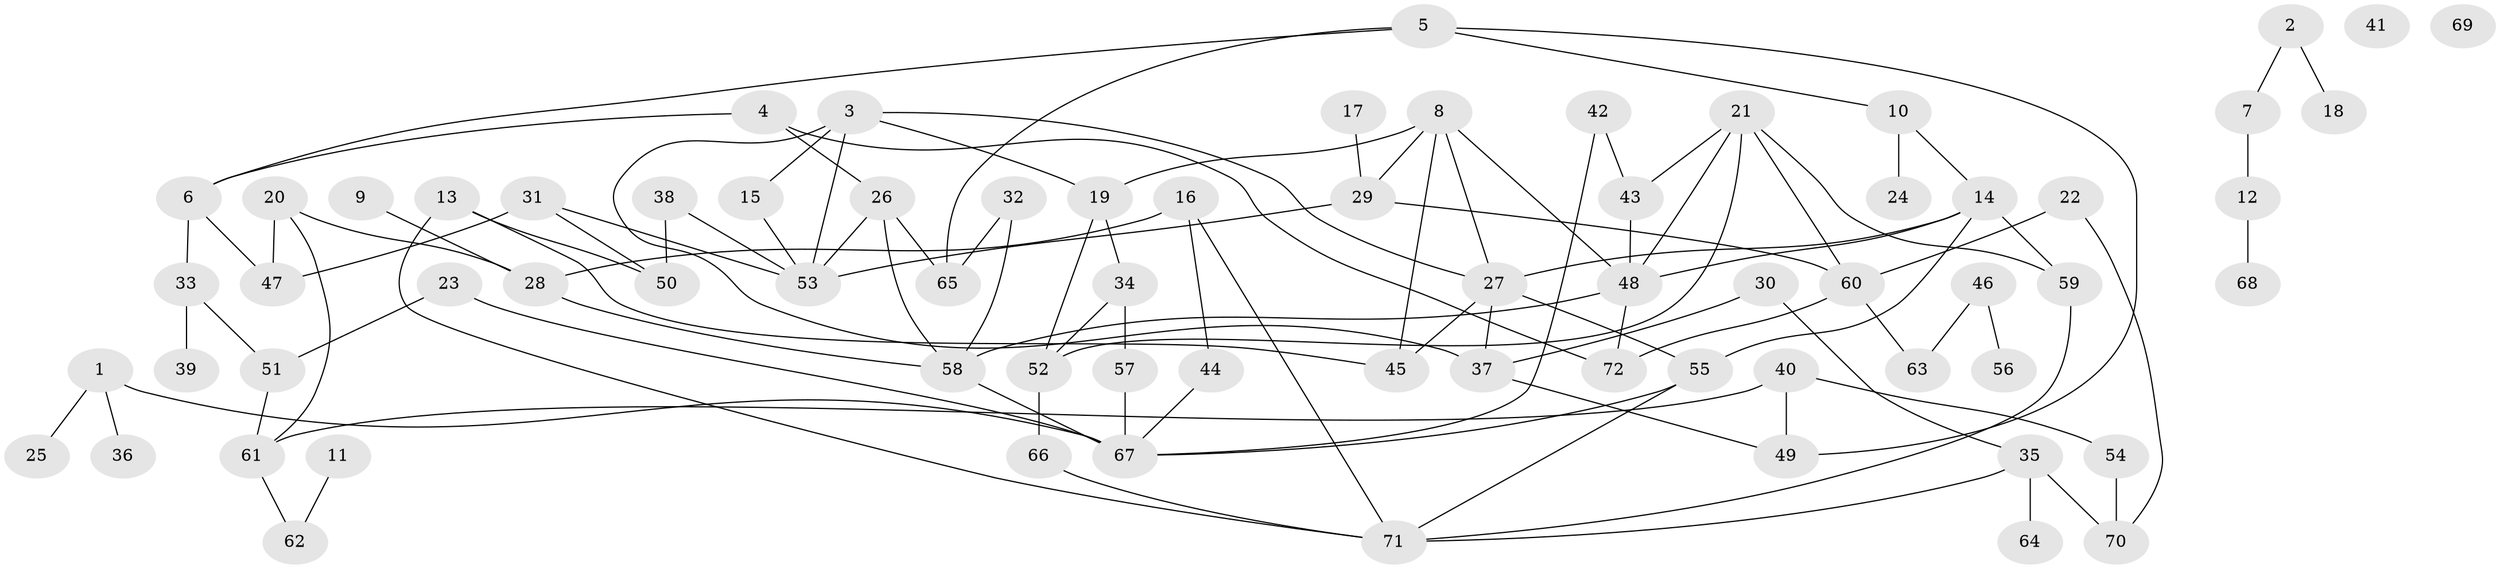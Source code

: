// coarse degree distribution, {2: 0.14814814814814814, 1: 0.2962962962962963, 3: 0.1111111111111111, 5: 0.1111111111111111, 8: 0.07407407407407407, 7: 0.07407407407407407, 4: 0.14814814814814814, 6: 0.037037037037037035}
// Generated by graph-tools (version 1.1) at 2025/35/03/04/25 23:35:57]
// undirected, 72 vertices, 105 edges
graph export_dot {
  node [color=gray90,style=filled];
  1;
  2;
  3;
  4;
  5;
  6;
  7;
  8;
  9;
  10;
  11;
  12;
  13;
  14;
  15;
  16;
  17;
  18;
  19;
  20;
  21;
  22;
  23;
  24;
  25;
  26;
  27;
  28;
  29;
  30;
  31;
  32;
  33;
  34;
  35;
  36;
  37;
  38;
  39;
  40;
  41;
  42;
  43;
  44;
  45;
  46;
  47;
  48;
  49;
  50;
  51;
  52;
  53;
  54;
  55;
  56;
  57;
  58;
  59;
  60;
  61;
  62;
  63;
  64;
  65;
  66;
  67;
  68;
  69;
  70;
  71;
  72;
  1 -- 25;
  1 -- 36;
  1 -- 67;
  2 -- 7;
  2 -- 18;
  3 -- 15;
  3 -- 19;
  3 -- 27;
  3 -- 37;
  3 -- 53;
  4 -- 6;
  4 -- 26;
  4 -- 72;
  5 -- 6;
  5 -- 10;
  5 -- 49;
  5 -- 65;
  6 -- 33;
  6 -- 47;
  7 -- 12;
  8 -- 19;
  8 -- 27;
  8 -- 29;
  8 -- 45;
  8 -- 48;
  9 -- 28;
  10 -- 14;
  10 -- 24;
  11 -- 62;
  12 -- 68;
  13 -- 45;
  13 -- 50;
  13 -- 71;
  14 -- 27;
  14 -- 48;
  14 -- 55;
  14 -- 59;
  15 -- 53;
  16 -- 28;
  16 -- 44;
  16 -- 71;
  17 -- 29;
  19 -- 34;
  19 -- 52;
  20 -- 28;
  20 -- 47;
  20 -- 61;
  21 -- 43;
  21 -- 48;
  21 -- 52;
  21 -- 59;
  21 -- 60;
  22 -- 60;
  22 -- 70;
  23 -- 51;
  23 -- 67;
  26 -- 53;
  26 -- 58;
  26 -- 65;
  27 -- 37;
  27 -- 45;
  27 -- 55;
  28 -- 58;
  29 -- 53;
  29 -- 60;
  30 -- 35;
  30 -- 37;
  31 -- 47;
  31 -- 50;
  31 -- 53;
  32 -- 58;
  32 -- 65;
  33 -- 39;
  33 -- 51;
  34 -- 52;
  34 -- 57;
  35 -- 64;
  35 -- 70;
  35 -- 71;
  37 -- 49;
  38 -- 50;
  38 -- 53;
  40 -- 49;
  40 -- 54;
  40 -- 61;
  42 -- 43;
  42 -- 67;
  43 -- 48;
  44 -- 67;
  46 -- 56;
  46 -- 63;
  48 -- 58;
  48 -- 72;
  51 -- 61;
  52 -- 66;
  54 -- 70;
  55 -- 67;
  55 -- 71;
  57 -- 67;
  58 -- 67;
  59 -- 71;
  60 -- 63;
  60 -- 72;
  61 -- 62;
  66 -- 71;
}
